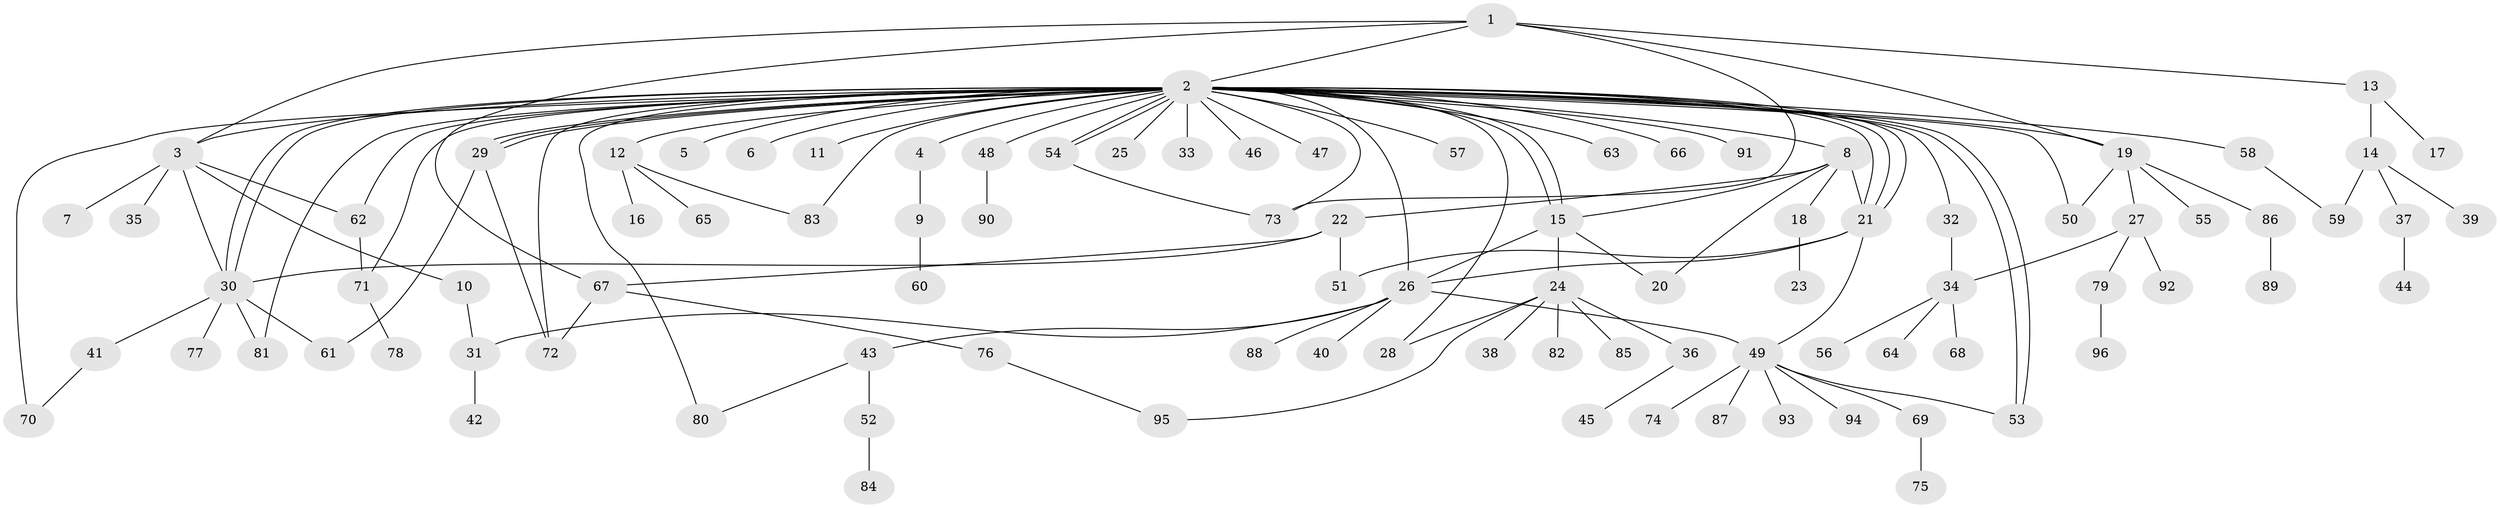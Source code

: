 // Generated by graph-tools (version 1.1) at 2025/25/03/09/25 03:25:56]
// undirected, 96 vertices, 133 edges
graph export_dot {
graph [start="1"]
  node [color=gray90,style=filled];
  1;
  2;
  3;
  4;
  5;
  6;
  7;
  8;
  9;
  10;
  11;
  12;
  13;
  14;
  15;
  16;
  17;
  18;
  19;
  20;
  21;
  22;
  23;
  24;
  25;
  26;
  27;
  28;
  29;
  30;
  31;
  32;
  33;
  34;
  35;
  36;
  37;
  38;
  39;
  40;
  41;
  42;
  43;
  44;
  45;
  46;
  47;
  48;
  49;
  50;
  51;
  52;
  53;
  54;
  55;
  56;
  57;
  58;
  59;
  60;
  61;
  62;
  63;
  64;
  65;
  66;
  67;
  68;
  69;
  70;
  71;
  72;
  73;
  74;
  75;
  76;
  77;
  78;
  79;
  80;
  81;
  82;
  83;
  84;
  85;
  86;
  87;
  88;
  89;
  90;
  91;
  92;
  93;
  94;
  95;
  96;
  1 -- 2;
  1 -- 3;
  1 -- 13;
  1 -- 19;
  1 -- 67;
  1 -- 73;
  2 -- 3;
  2 -- 4;
  2 -- 5;
  2 -- 6;
  2 -- 8;
  2 -- 11;
  2 -- 12;
  2 -- 15;
  2 -- 15;
  2 -- 19;
  2 -- 21;
  2 -- 21;
  2 -- 21;
  2 -- 25;
  2 -- 26;
  2 -- 28;
  2 -- 29;
  2 -- 29;
  2 -- 29;
  2 -- 30;
  2 -- 30;
  2 -- 32;
  2 -- 33;
  2 -- 46;
  2 -- 47;
  2 -- 48;
  2 -- 50;
  2 -- 53;
  2 -- 53;
  2 -- 54;
  2 -- 54;
  2 -- 57;
  2 -- 58;
  2 -- 62;
  2 -- 63;
  2 -- 66;
  2 -- 70;
  2 -- 71;
  2 -- 72;
  2 -- 73;
  2 -- 80;
  2 -- 81;
  2 -- 83;
  2 -- 91;
  3 -- 7;
  3 -- 10;
  3 -- 30;
  3 -- 35;
  3 -- 62;
  4 -- 9;
  8 -- 15;
  8 -- 18;
  8 -- 20;
  8 -- 21;
  8 -- 22;
  9 -- 60;
  10 -- 31;
  12 -- 16;
  12 -- 65;
  12 -- 83;
  13 -- 14;
  13 -- 17;
  14 -- 37;
  14 -- 39;
  14 -- 59;
  15 -- 20;
  15 -- 24;
  15 -- 26;
  18 -- 23;
  19 -- 27;
  19 -- 50;
  19 -- 55;
  19 -- 86;
  21 -- 26;
  21 -- 49;
  21 -- 51;
  22 -- 30;
  22 -- 51;
  22 -- 67;
  24 -- 28;
  24 -- 36;
  24 -- 38;
  24 -- 82;
  24 -- 85;
  24 -- 95;
  26 -- 31;
  26 -- 40;
  26 -- 43;
  26 -- 49;
  26 -- 88;
  27 -- 34;
  27 -- 79;
  27 -- 92;
  29 -- 61;
  29 -- 72;
  30 -- 41;
  30 -- 61;
  30 -- 77;
  30 -- 81;
  31 -- 42;
  32 -- 34;
  34 -- 56;
  34 -- 64;
  34 -- 68;
  36 -- 45;
  37 -- 44;
  41 -- 70;
  43 -- 52;
  43 -- 80;
  48 -- 90;
  49 -- 53;
  49 -- 69;
  49 -- 74;
  49 -- 87;
  49 -- 93;
  49 -- 94;
  52 -- 84;
  54 -- 73;
  58 -- 59;
  62 -- 71;
  67 -- 72;
  67 -- 76;
  69 -- 75;
  71 -- 78;
  76 -- 95;
  79 -- 96;
  86 -- 89;
}
